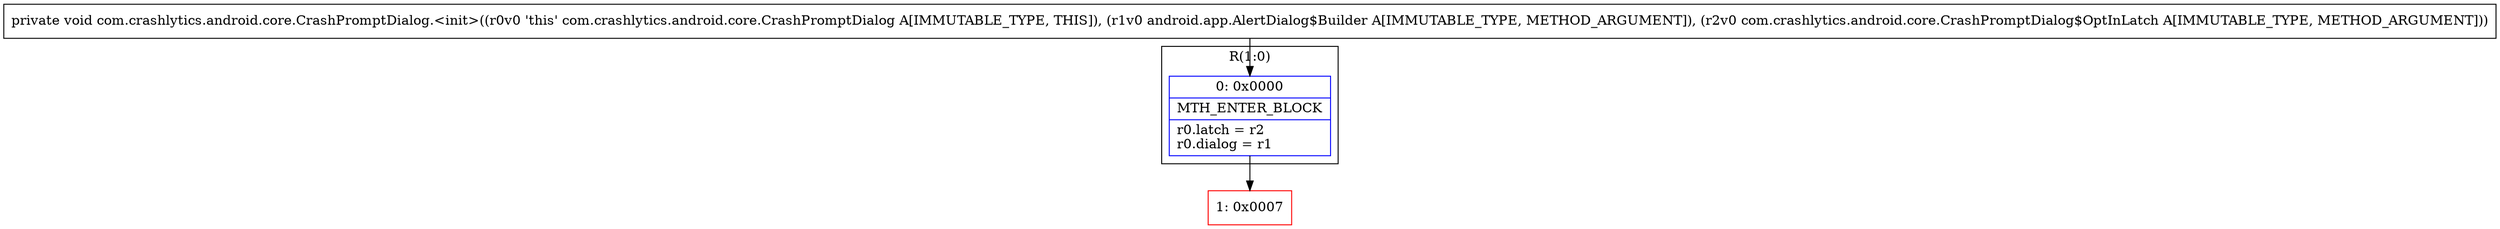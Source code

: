 digraph "CFG forcom.crashlytics.android.core.CrashPromptDialog.\<init\>(Landroid\/app\/AlertDialog$Builder;Lcom\/crashlytics\/android\/core\/CrashPromptDialog$OptInLatch;)V" {
subgraph cluster_Region_2022249768 {
label = "R(1:0)";
node [shape=record,color=blue];
Node_0 [shape=record,label="{0\:\ 0x0000|MTH_ENTER_BLOCK\l|r0.latch = r2\lr0.dialog = r1\l}"];
}
Node_1 [shape=record,color=red,label="{1\:\ 0x0007}"];
MethodNode[shape=record,label="{private void com.crashlytics.android.core.CrashPromptDialog.\<init\>((r0v0 'this' com.crashlytics.android.core.CrashPromptDialog A[IMMUTABLE_TYPE, THIS]), (r1v0 android.app.AlertDialog$Builder A[IMMUTABLE_TYPE, METHOD_ARGUMENT]), (r2v0 com.crashlytics.android.core.CrashPromptDialog$OptInLatch A[IMMUTABLE_TYPE, METHOD_ARGUMENT])) }"];
MethodNode -> Node_0;
Node_0 -> Node_1;
}

